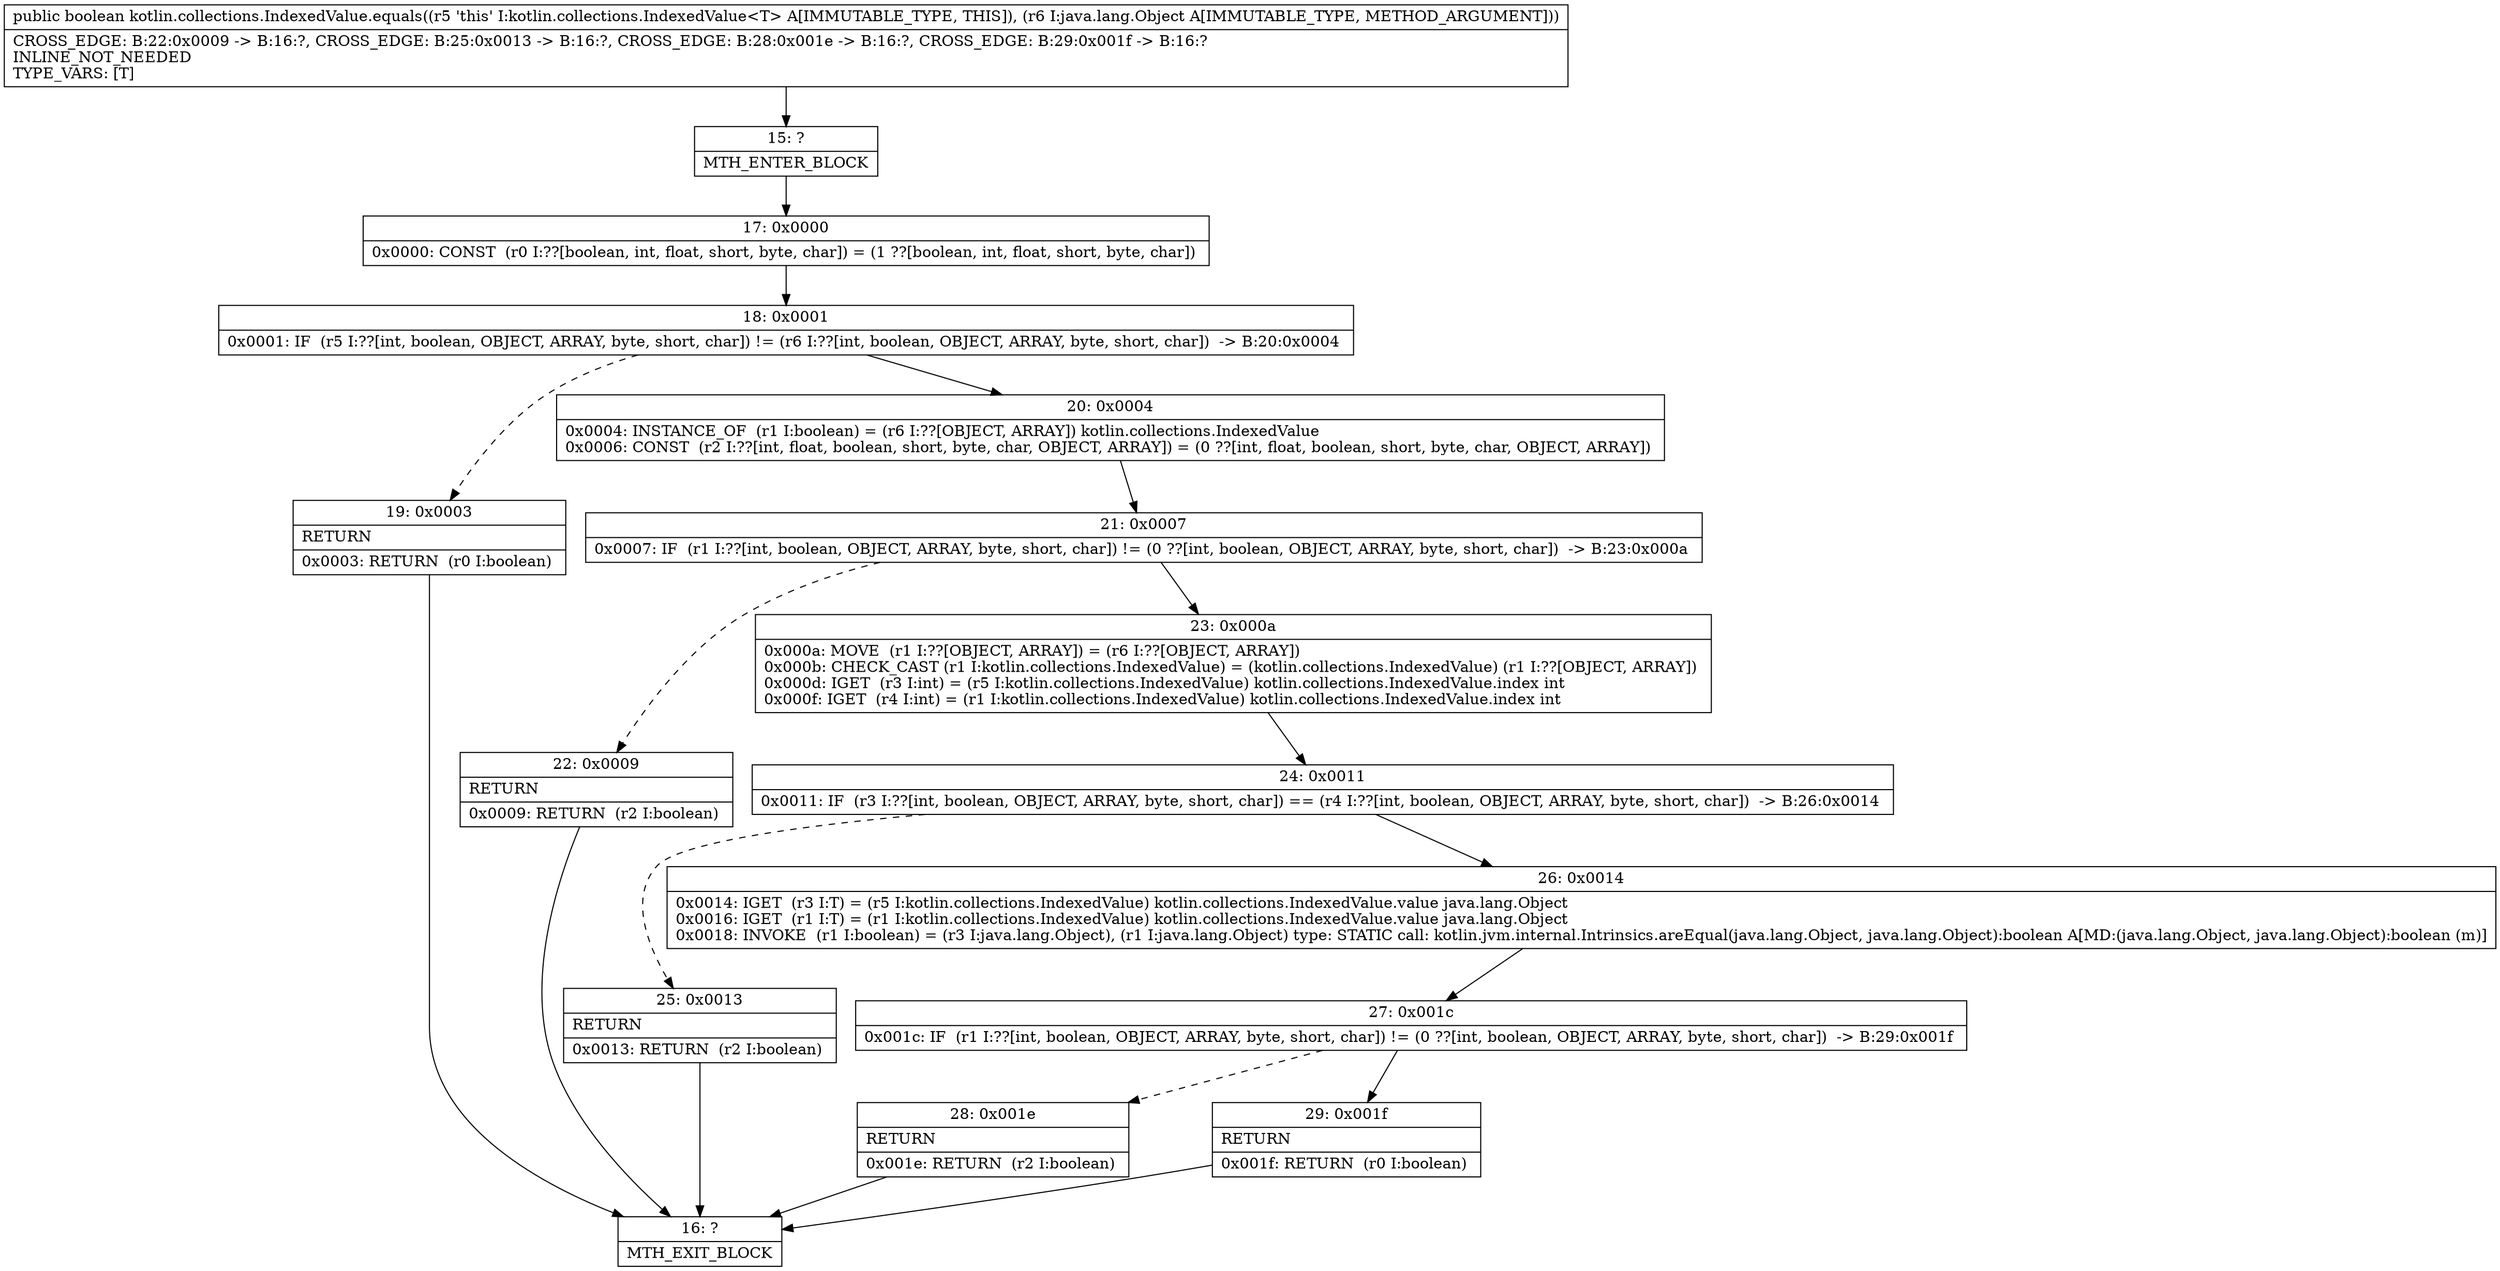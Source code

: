 digraph "CFG forkotlin.collections.IndexedValue.equals(Ljava\/lang\/Object;)Z" {
Node_15 [shape=record,label="{15\:\ ?|MTH_ENTER_BLOCK\l}"];
Node_17 [shape=record,label="{17\:\ 0x0000|0x0000: CONST  (r0 I:??[boolean, int, float, short, byte, char]) = (1 ??[boolean, int, float, short, byte, char]) \l}"];
Node_18 [shape=record,label="{18\:\ 0x0001|0x0001: IF  (r5 I:??[int, boolean, OBJECT, ARRAY, byte, short, char]) != (r6 I:??[int, boolean, OBJECT, ARRAY, byte, short, char])  \-\> B:20:0x0004 \l}"];
Node_19 [shape=record,label="{19\:\ 0x0003|RETURN\l|0x0003: RETURN  (r0 I:boolean) \l}"];
Node_16 [shape=record,label="{16\:\ ?|MTH_EXIT_BLOCK\l}"];
Node_20 [shape=record,label="{20\:\ 0x0004|0x0004: INSTANCE_OF  (r1 I:boolean) = (r6 I:??[OBJECT, ARRAY]) kotlin.collections.IndexedValue \l0x0006: CONST  (r2 I:??[int, float, boolean, short, byte, char, OBJECT, ARRAY]) = (0 ??[int, float, boolean, short, byte, char, OBJECT, ARRAY]) \l}"];
Node_21 [shape=record,label="{21\:\ 0x0007|0x0007: IF  (r1 I:??[int, boolean, OBJECT, ARRAY, byte, short, char]) != (0 ??[int, boolean, OBJECT, ARRAY, byte, short, char])  \-\> B:23:0x000a \l}"];
Node_22 [shape=record,label="{22\:\ 0x0009|RETURN\l|0x0009: RETURN  (r2 I:boolean) \l}"];
Node_23 [shape=record,label="{23\:\ 0x000a|0x000a: MOVE  (r1 I:??[OBJECT, ARRAY]) = (r6 I:??[OBJECT, ARRAY]) \l0x000b: CHECK_CAST (r1 I:kotlin.collections.IndexedValue) = (kotlin.collections.IndexedValue) (r1 I:??[OBJECT, ARRAY]) \l0x000d: IGET  (r3 I:int) = (r5 I:kotlin.collections.IndexedValue) kotlin.collections.IndexedValue.index int \l0x000f: IGET  (r4 I:int) = (r1 I:kotlin.collections.IndexedValue) kotlin.collections.IndexedValue.index int \l}"];
Node_24 [shape=record,label="{24\:\ 0x0011|0x0011: IF  (r3 I:??[int, boolean, OBJECT, ARRAY, byte, short, char]) == (r4 I:??[int, boolean, OBJECT, ARRAY, byte, short, char])  \-\> B:26:0x0014 \l}"];
Node_25 [shape=record,label="{25\:\ 0x0013|RETURN\l|0x0013: RETURN  (r2 I:boolean) \l}"];
Node_26 [shape=record,label="{26\:\ 0x0014|0x0014: IGET  (r3 I:T) = (r5 I:kotlin.collections.IndexedValue) kotlin.collections.IndexedValue.value java.lang.Object \l0x0016: IGET  (r1 I:T) = (r1 I:kotlin.collections.IndexedValue) kotlin.collections.IndexedValue.value java.lang.Object \l0x0018: INVOKE  (r1 I:boolean) = (r3 I:java.lang.Object), (r1 I:java.lang.Object) type: STATIC call: kotlin.jvm.internal.Intrinsics.areEqual(java.lang.Object, java.lang.Object):boolean A[MD:(java.lang.Object, java.lang.Object):boolean (m)]\l}"];
Node_27 [shape=record,label="{27\:\ 0x001c|0x001c: IF  (r1 I:??[int, boolean, OBJECT, ARRAY, byte, short, char]) != (0 ??[int, boolean, OBJECT, ARRAY, byte, short, char])  \-\> B:29:0x001f \l}"];
Node_28 [shape=record,label="{28\:\ 0x001e|RETURN\l|0x001e: RETURN  (r2 I:boolean) \l}"];
Node_29 [shape=record,label="{29\:\ 0x001f|RETURN\l|0x001f: RETURN  (r0 I:boolean) \l}"];
MethodNode[shape=record,label="{public boolean kotlin.collections.IndexedValue.equals((r5 'this' I:kotlin.collections.IndexedValue\<T\> A[IMMUTABLE_TYPE, THIS]), (r6 I:java.lang.Object A[IMMUTABLE_TYPE, METHOD_ARGUMENT]))  | CROSS_EDGE: B:22:0x0009 \-\> B:16:?, CROSS_EDGE: B:25:0x0013 \-\> B:16:?, CROSS_EDGE: B:28:0x001e \-\> B:16:?, CROSS_EDGE: B:29:0x001f \-\> B:16:?\lINLINE_NOT_NEEDED\lTYPE_VARS: [T]\l}"];
MethodNode -> Node_15;Node_15 -> Node_17;
Node_17 -> Node_18;
Node_18 -> Node_19[style=dashed];
Node_18 -> Node_20;
Node_19 -> Node_16;
Node_20 -> Node_21;
Node_21 -> Node_22[style=dashed];
Node_21 -> Node_23;
Node_22 -> Node_16;
Node_23 -> Node_24;
Node_24 -> Node_25[style=dashed];
Node_24 -> Node_26;
Node_25 -> Node_16;
Node_26 -> Node_27;
Node_27 -> Node_28[style=dashed];
Node_27 -> Node_29;
Node_28 -> Node_16;
Node_29 -> Node_16;
}

